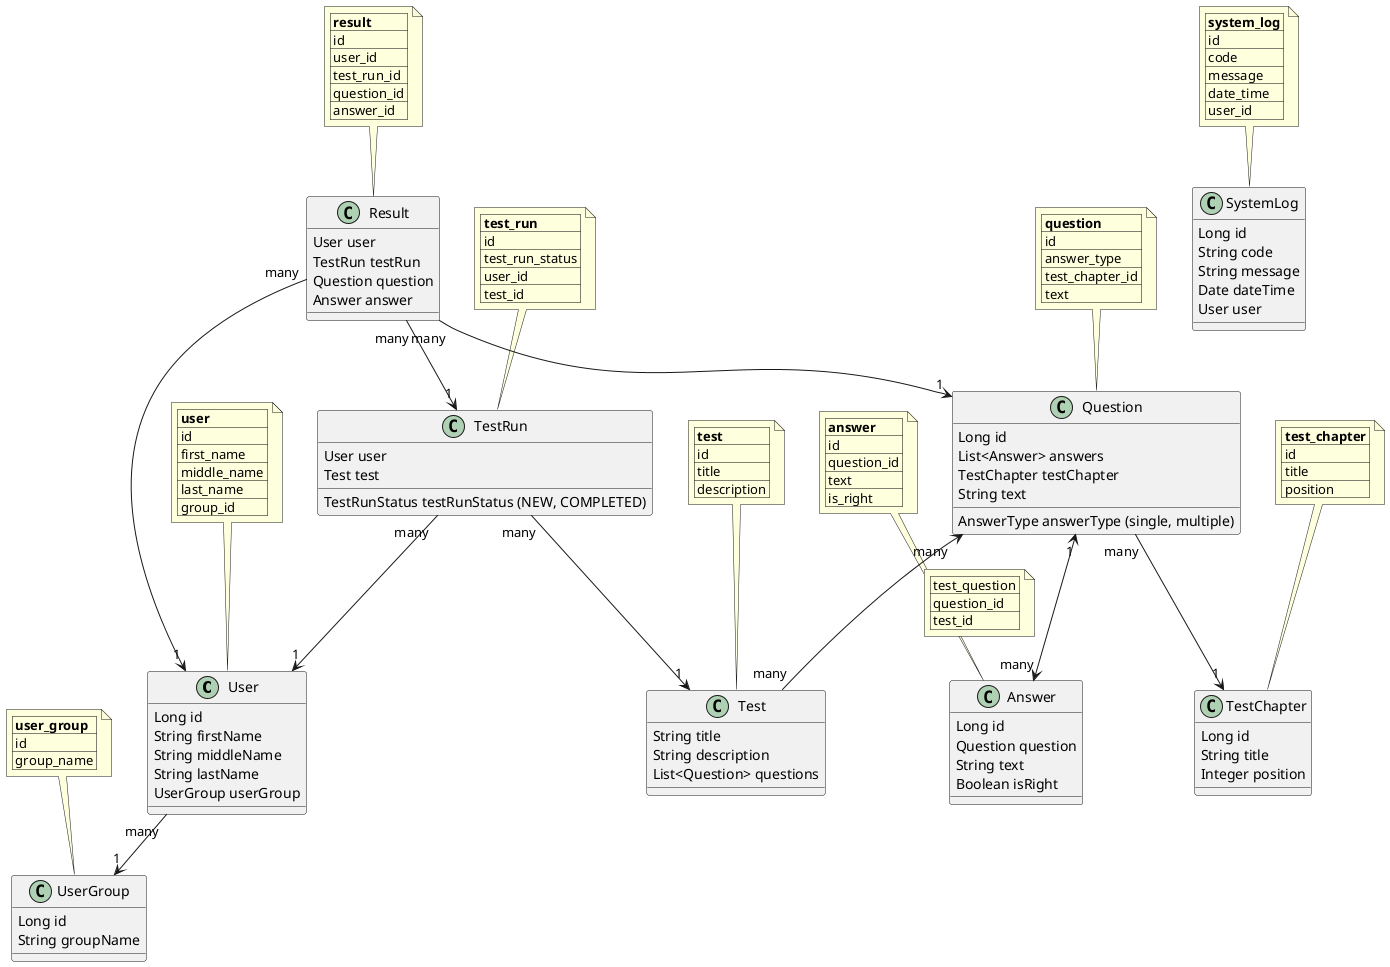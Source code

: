 @startuml

class User {
    Long id
    String firstName
    String middleName
    String lastName
    UserGroup userGroup
}

note top of User
   |= user |
   | id |
   | first_name |
   | middle_name |
   | last_name |
   | group_id |
end note

class UserGroup {
    Long id
    String groupName
}

note top of UserGroup
   |= user_group |
   | id |
   | group_name |
end note

User "many" --> "1" UserGroup

class SystemLog {
    Long id
    String code
    String message
    Date dateTime
    User user
}

note top of SystemLog
   |= system_log |
   | id |
   | code |
   | message |
   | date_time |
   | user_id |
end note


class Question {
    Long id
    List<Answer> answers
    AnswerType answerType (single, multiple)
    TestChapter testChapter
    String text
}

note top of Question
   |= question |
   | id |
   | answer_type |
   | test_chapter_id |
   | text |
end note


Question "many" --> "1" TestChapter

Question "1" <--> "many" Answer

class Answer {
    Long id
    Question question
    String text
    Boolean isRight
}

note top of Answer
   |= answer |
   | id |
   | question_id |
   | text |
   | is_right |
end note

class Result {
    User user
    TestRun testRun
    Question question
    Answer answer
}

note top of Result
   |= result |
   | id |
   | user_id |
   | test_run_id |
   | question_id |
   | answer_id |
end note


class Test {
    String title
    String description
    List<Question> questions
}

note top of Test
   |= test |
   | id |
   | title |
   | description |
end note


Question "many" <-- "many" Test

note right on link
	| test_question |
	| question_id |
	| test_id |
end note

class TestChapter {
    Long id
    String title
    Integer position
}

note top of TestChapter
   |= test_chapter |
   | id |
   | title |
   | position |
end note

class TestRun {
    TestRunStatus testRunStatus (NEW, COMPLETED)
    User user
    Test test
}

note top of TestRun
   |= test_run |
   | id |
   | test_run_status |
   | user_id |
   | test_id |
end note

TestRun "many" --> "1" Test
TestRun "many" --> "1" User
Result "many" --> "1" User
Result "many" --> "1" TestRun
Result "many" --> "1" Question


@enduml